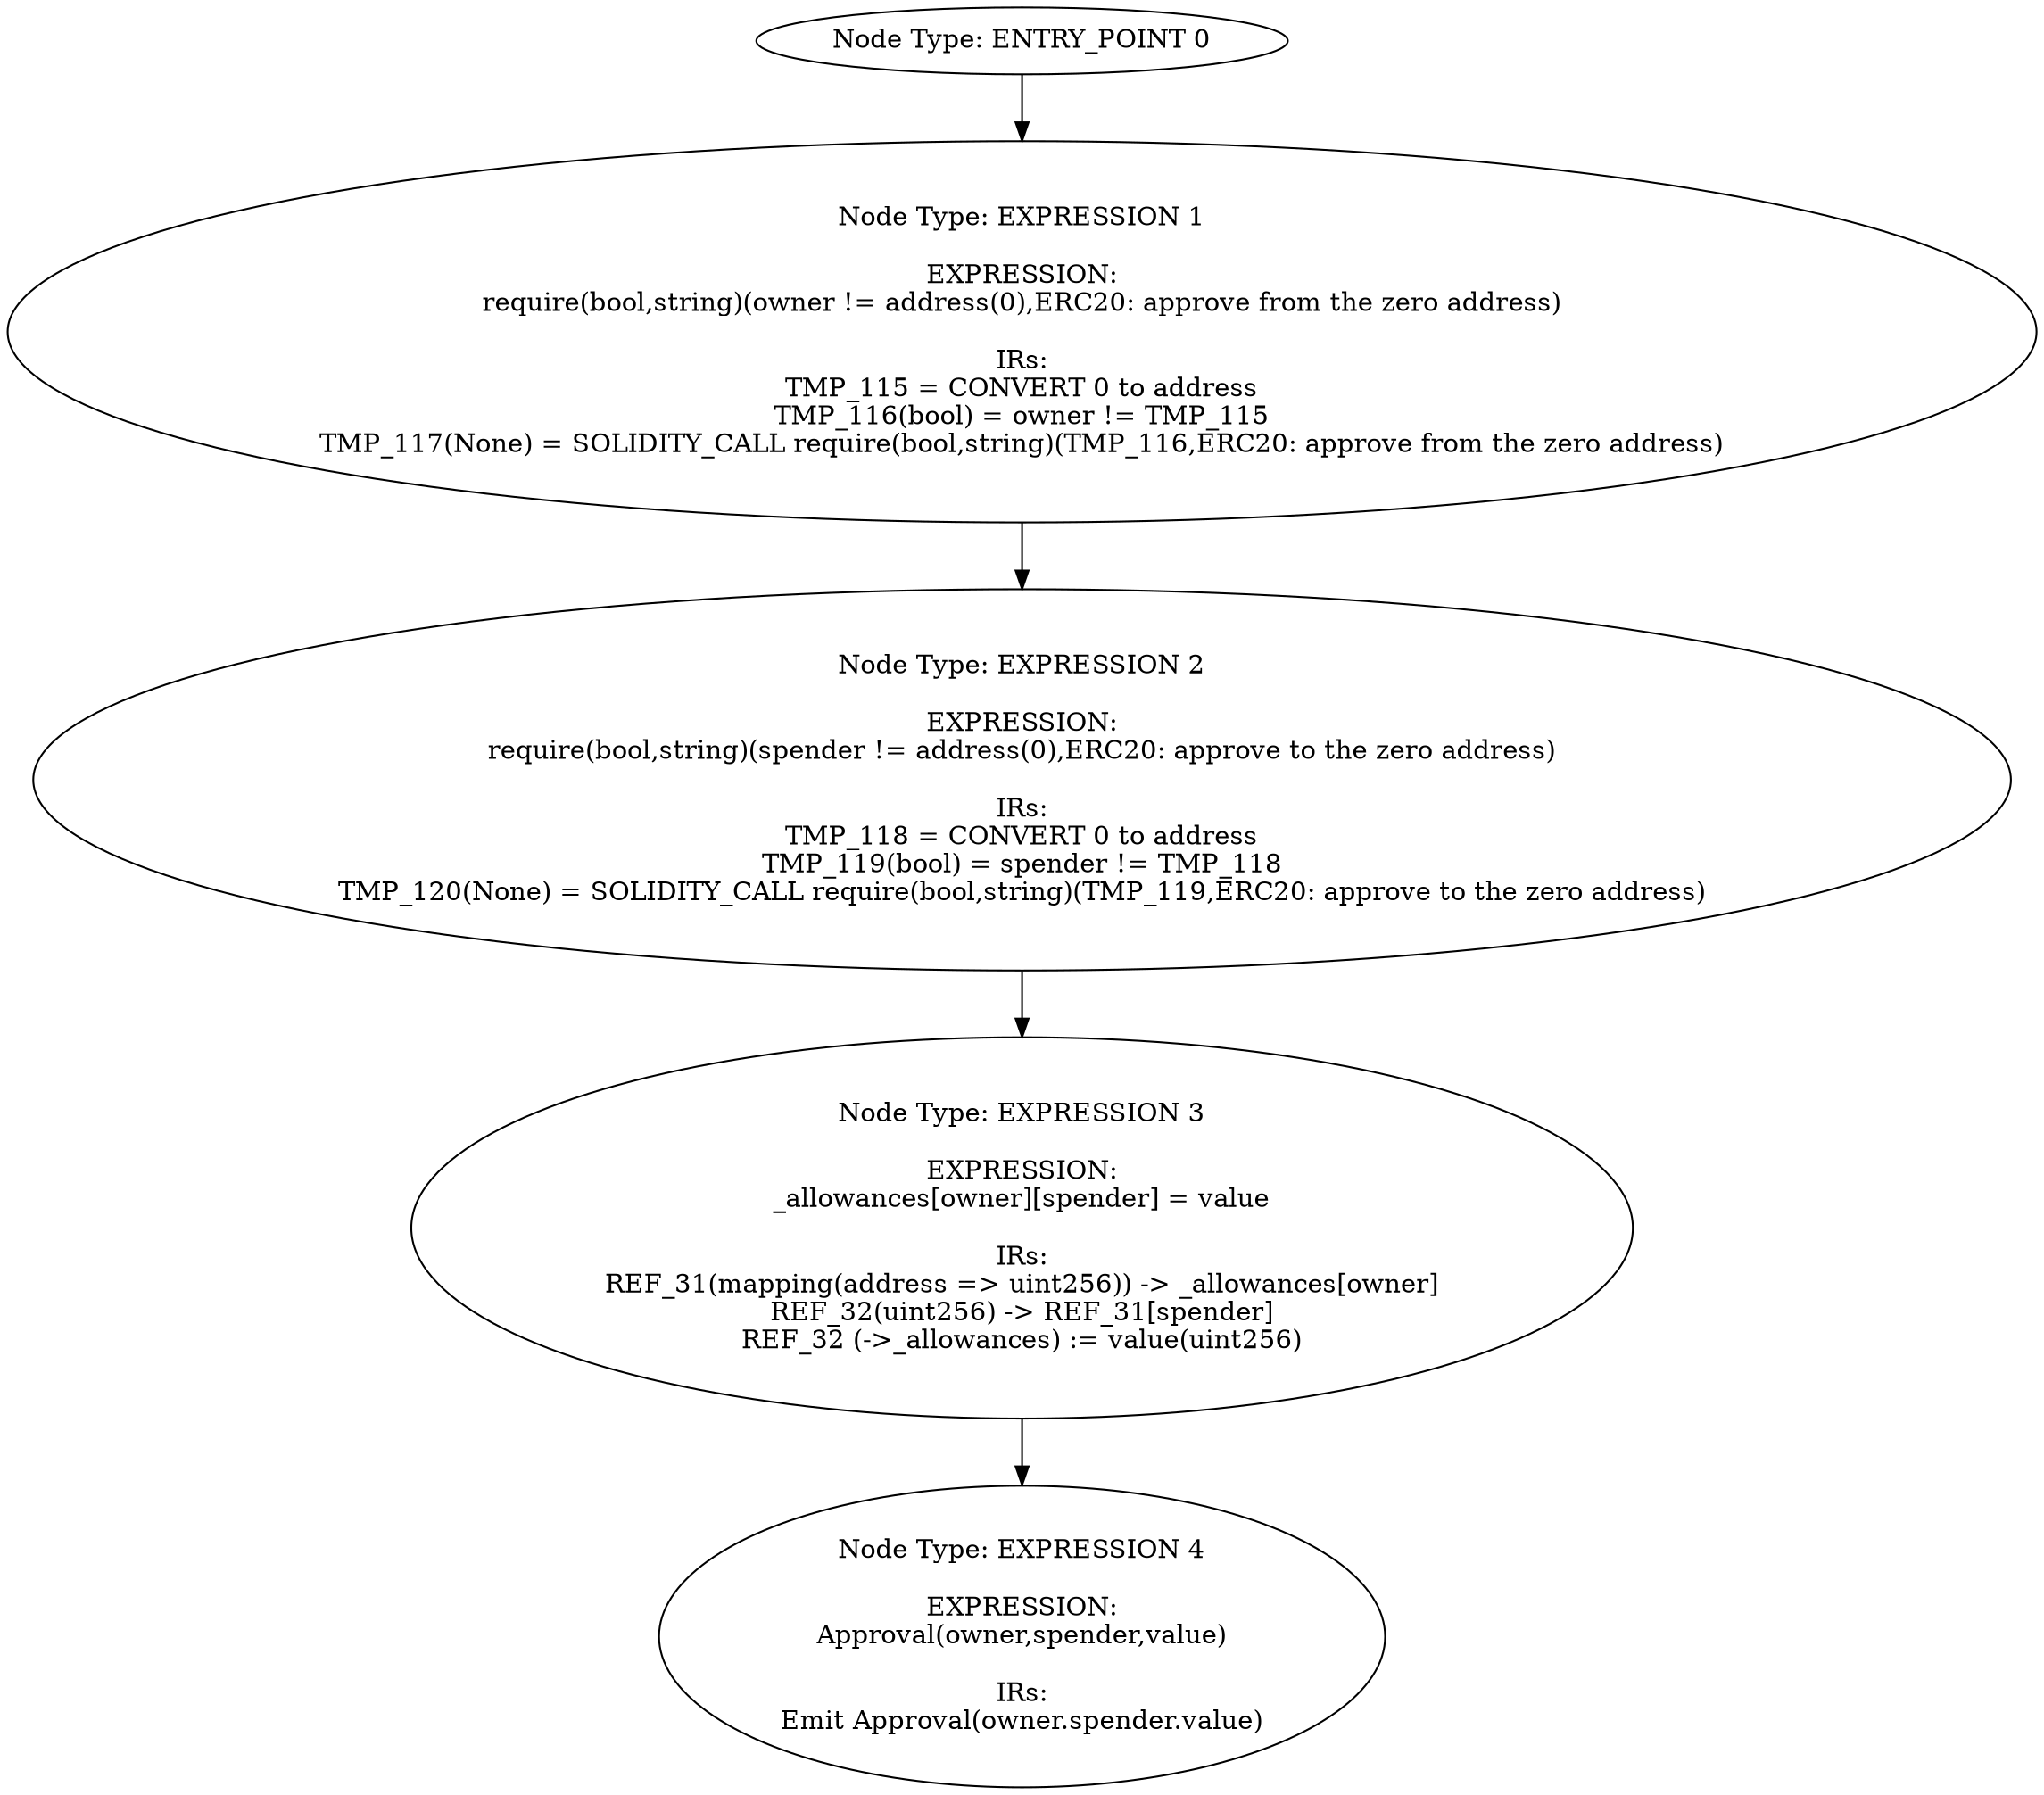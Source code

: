 digraph{
0[label="Node Type: ENTRY_POINT 0
"];
0->1;
1[label="Node Type: EXPRESSION 1

EXPRESSION:
require(bool,string)(owner != address(0),ERC20: approve from the zero address)

IRs:
TMP_115 = CONVERT 0 to address
TMP_116(bool) = owner != TMP_115
TMP_117(None) = SOLIDITY_CALL require(bool,string)(TMP_116,ERC20: approve from the zero address)"];
1->2;
2[label="Node Type: EXPRESSION 2

EXPRESSION:
require(bool,string)(spender != address(0),ERC20: approve to the zero address)

IRs:
TMP_118 = CONVERT 0 to address
TMP_119(bool) = spender != TMP_118
TMP_120(None) = SOLIDITY_CALL require(bool,string)(TMP_119,ERC20: approve to the zero address)"];
2->3;
3[label="Node Type: EXPRESSION 3

EXPRESSION:
_allowances[owner][spender] = value

IRs:
REF_31(mapping(address => uint256)) -> _allowances[owner]
REF_32(uint256) -> REF_31[spender]
REF_32 (->_allowances) := value(uint256)"];
3->4;
4[label="Node Type: EXPRESSION 4

EXPRESSION:
Approval(owner,spender,value)

IRs:
Emit Approval(owner.spender.value)"];
}
